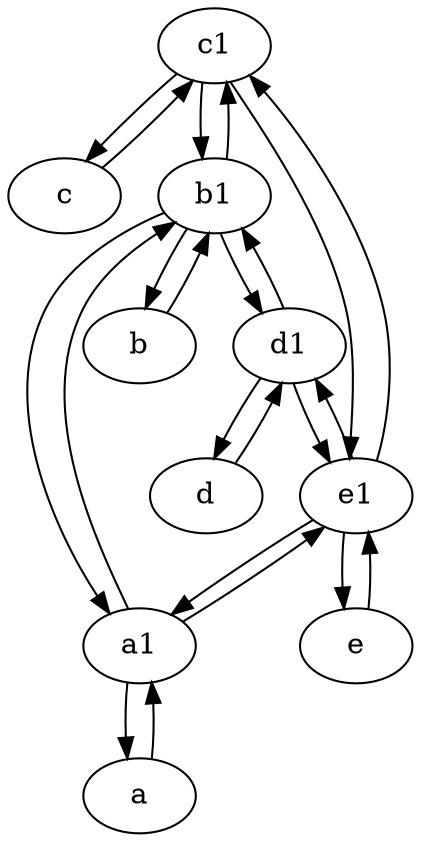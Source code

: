 digraph  {
	c1 [pos="30,15!"];
	c [pos="20,10!"];
	a [pos="40,10!"];
	d [pos="20,30!"];
	a1 [pos="40,15!"];
	b1 [pos="45,20!"];
	e [pos="30,50!"];
	e1 [pos="25,45!"];
	b [pos="50,20!"];
	d1 [pos="25,30!"];
	d1 -> e1;
	a1 -> b1;
	b1 -> b;
	b1 -> a1;
	e1 -> a1;
	d1 -> b1;
	a1 -> e1;
	c1 -> e1;
	c -> c1;
	c1 -> c;
	e1 -> e;
	e1 -> d1;
	b -> b1;
	e1 -> c1;
	e -> e1;
	a1 -> a;
	b1 -> c1;
	d1 -> d;
	b1 -> d1;
	d -> d1;
	c1 -> b1;
	a -> a1;

	}
